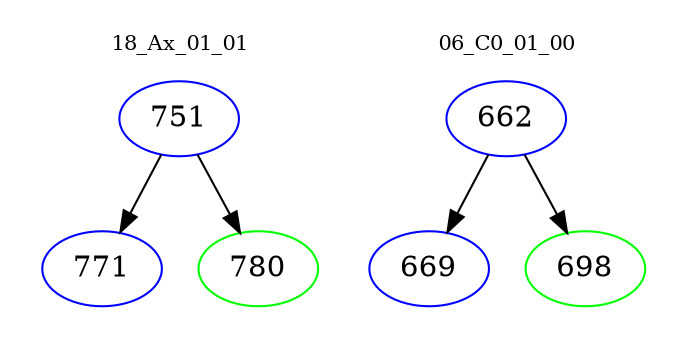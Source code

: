 digraph{
subgraph cluster_0 {
color = white
label = "18_Ax_01_01";
fontsize=10;
T0_751 [label="751", color="blue"]
T0_751 -> T0_771 [color="black"]
T0_771 [label="771", color="blue"]
T0_751 -> T0_780 [color="black"]
T0_780 [label="780", color="green"]
}
subgraph cluster_1 {
color = white
label = "06_C0_01_00";
fontsize=10;
T1_662 [label="662", color="blue"]
T1_662 -> T1_669 [color="black"]
T1_669 [label="669", color="blue"]
T1_662 -> T1_698 [color="black"]
T1_698 [label="698", color="green"]
}
}
